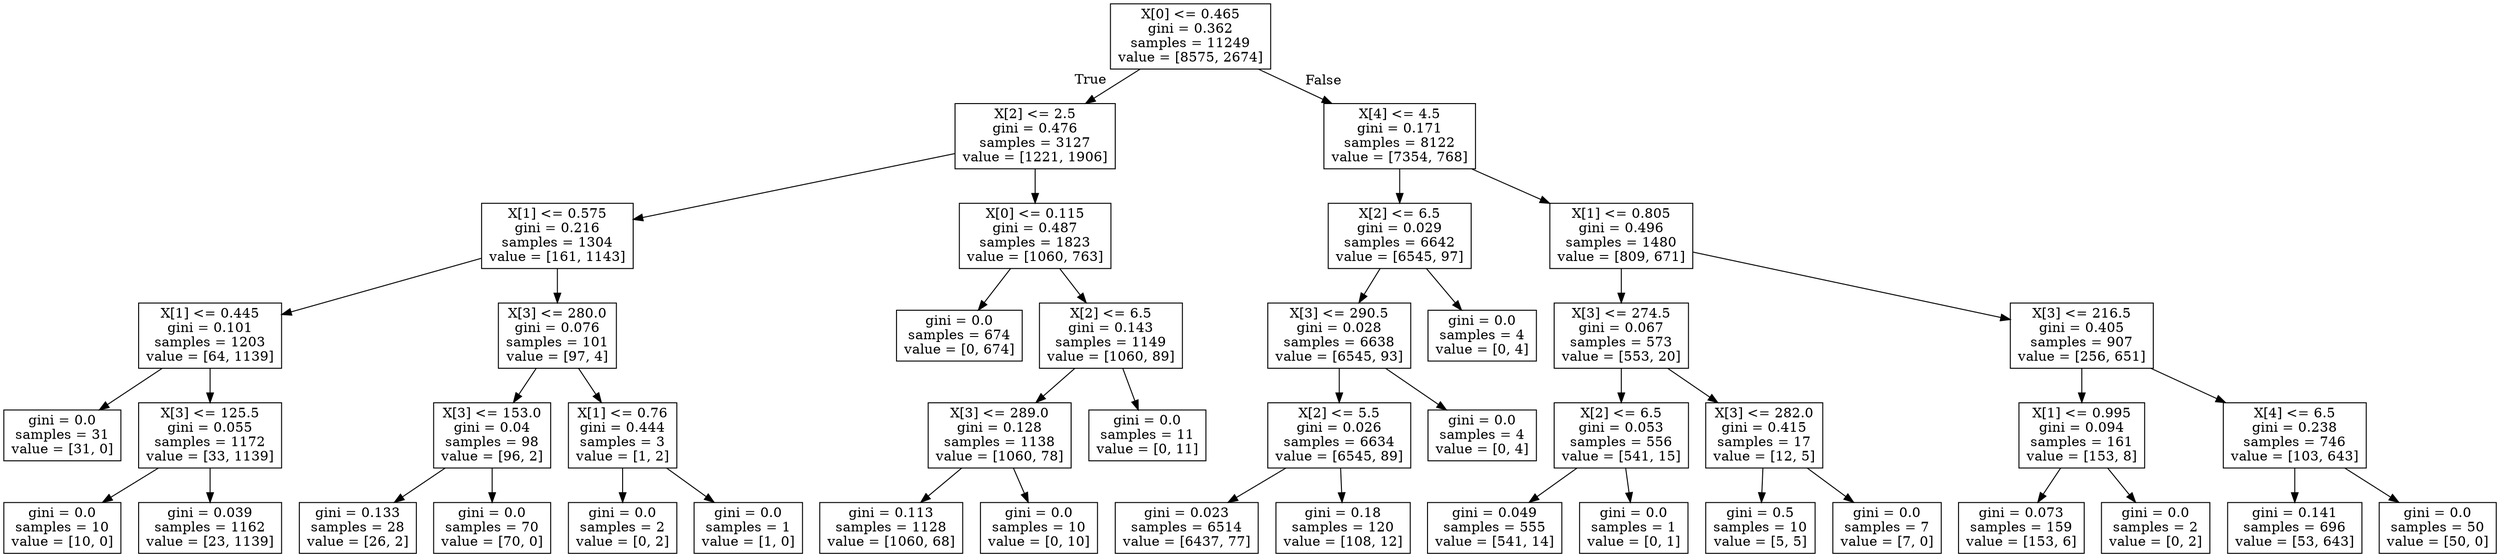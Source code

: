 digraph Tree {
node [shape=box] ;
0 [label="X[0] <= 0.465\ngini = 0.362\nsamples = 11249\nvalue = [8575, 2674]"] ;
1 [label="X[2] <= 2.5\ngini = 0.476\nsamples = 3127\nvalue = [1221, 1906]"] ;
0 -> 1 [labeldistance=2.5, labelangle=45, headlabel="True"] ;
2 [label="X[1] <= 0.575\ngini = 0.216\nsamples = 1304\nvalue = [161, 1143]"] ;
1 -> 2 ;
3 [label="X[1] <= 0.445\ngini = 0.101\nsamples = 1203\nvalue = [64, 1139]"] ;
2 -> 3 ;
4 [label="gini = 0.0\nsamples = 31\nvalue = [31, 0]"] ;
3 -> 4 ;
5 [label="X[3] <= 125.5\ngini = 0.055\nsamples = 1172\nvalue = [33, 1139]"] ;
3 -> 5 ;
6 [label="gini = 0.0\nsamples = 10\nvalue = [10, 0]"] ;
5 -> 6 ;
7 [label="gini = 0.039\nsamples = 1162\nvalue = [23, 1139]"] ;
5 -> 7 ;
8 [label="X[3] <= 280.0\ngini = 0.076\nsamples = 101\nvalue = [97, 4]"] ;
2 -> 8 ;
9 [label="X[3] <= 153.0\ngini = 0.04\nsamples = 98\nvalue = [96, 2]"] ;
8 -> 9 ;
10 [label="gini = 0.133\nsamples = 28\nvalue = [26, 2]"] ;
9 -> 10 ;
11 [label="gini = 0.0\nsamples = 70\nvalue = [70, 0]"] ;
9 -> 11 ;
12 [label="X[1] <= 0.76\ngini = 0.444\nsamples = 3\nvalue = [1, 2]"] ;
8 -> 12 ;
13 [label="gini = 0.0\nsamples = 2\nvalue = [0, 2]"] ;
12 -> 13 ;
14 [label="gini = 0.0\nsamples = 1\nvalue = [1, 0]"] ;
12 -> 14 ;
15 [label="X[0] <= 0.115\ngini = 0.487\nsamples = 1823\nvalue = [1060, 763]"] ;
1 -> 15 ;
16 [label="gini = 0.0\nsamples = 674\nvalue = [0, 674]"] ;
15 -> 16 ;
17 [label="X[2] <= 6.5\ngini = 0.143\nsamples = 1149\nvalue = [1060, 89]"] ;
15 -> 17 ;
18 [label="X[3] <= 289.0\ngini = 0.128\nsamples = 1138\nvalue = [1060, 78]"] ;
17 -> 18 ;
19 [label="gini = 0.113\nsamples = 1128\nvalue = [1060, 68]"] ;
18 -> 19 ;
20 [label="gini = 0.0\nsamples = 10\nvalue = [0, 10]"] ;
18 -> 20 ;
21 [label="gini = 0.0\nsamples = 11\nvalue = [0, 11]"] ;
17 -> 21 ;
22 [label="X[4] <= 4.5\ngini = 0.171\nsamples = 8122\nvalue = [7354, 768]"] ;
0 -> 22 [labeldistance=2.5, labelangle=-45, headlabel="False"] ;
23 [label="X[2] <= 6.5\ngini = 0.029\nsamples = 6642\nvalue = [6545, 97]"] ;
22 -> 23 ;
24 [label="X[3] <= 290.5\ngini = 0.028\nsamples = 6638\nvalue = [6545, 93]"] ;
23 -> 24 ;
25 [label="X[2] <= 5.5\ngini = 0.026\nsamples = 6634\nvalue = [6545, 89]"] ;
24 -> 25 ;
26 [label="gini = 0.023\nsamples = 6514\nvalue = [6437, 77]"] ;
25 -> 26 ;
27 [label="gini = 0.18\nsamples = 120\nvalue = [108, 12]"] ;
25 -> 27 ;
28 [label="gini = 0.0\nsamples = 4\nvalue = [0, 4]"] ;
24 -> 28 ;
29 [label="gini = 0.0\nsamples = 4\nvalue = [0, 4]"] ;
23 -> 29 ;
30 [label="X[1] <= 0.805\ngini = 0.496\nsamples = 1480\nvalue = [809, 671]"] ;
22 -> 30 ;
31 [label="X[3] <= 274.5\ngini = 0.067\nsamples = 573\nvalue = [553, 20]"] ;
30 -> 31 ;
32 [label="X[2] <= 6.5\ngini = 0.053\nsamples = 556\nvalue = [541, 15]"] ;
31 -> 32 ;
33 [label="gini = 0.049\nsamples = 555\nvalue = [541, 14]"] ;
32 -> 33 ;
34 [label="gini = 0.0\nsamples = 1\nvalue = [0, 1]"] ;
32 -> 34 ;
35 [label="X[3] <= 282.0\ngini = 0.415\nsamples = 17\nvalue = [12, 5]"] ;
31 -> 35 ;
36 [label="gini = 0.5\nsamples = 10\nvalue = [5, 5]"] ;
35 -> 36 ;
37 [label="gini = 0.0\nsamples = 7\nvalue = [7, 0]"] ;
35 -> 37 ;
38 [label="X[3] <= 216.5\ngini = 0.405\nsamples = 907\nvalue = [256, 651]"] ;
30 -> 38 ;
39 [label="X[1] <= 0.995\ngini = 0.094\nsamples = 161\nvalue = [153, 8]"] ;
38 -> 39 ;
40 [label="gini = 0.073\nsamples = 159\nvalue = [153, 6]"] ;
39 -> 40 ;
41 [label="gini = 0.0\nsamples = 2\nvalue = [0, 2]"] ;
39 -> 41 ;
42 [label="X[4] <= 6.5\ngini = 0.238\nsamples = 746\nvalue = [103, 643]"] ;
38 -> 42 ;
43 [label="gini = 0.141\nsamples = 696\nvalue = [53, 643]"] ;
42 -> 43 ;
44 [label="gini = 0.0\nsamples = 50\nvalue = [50, 0]"] ;
42 -> 44 ;
}
